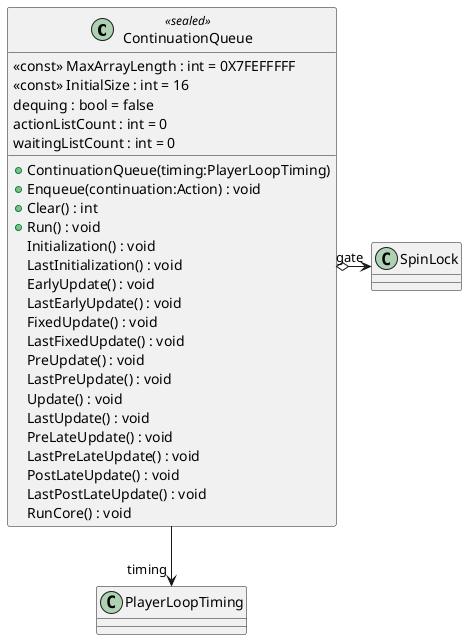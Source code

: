 @startuml
class ContinuationQueue <<sealed>> {
    <<const>> MaxArrayLength : int = 0X7FEFFFFF
    <<const>> InitialSize : int = 16
    dequing : bool = false
    actionListCount : int = 0
    waitingListCount : int = 0
    + ContinuationQueue(timing:PlayerLoopTiming)
    + Enqueue(continuation:Action) : void
    + Clear() : int
    + Run() : void
    Initialization() : void
    LastInitialization() : void
    EarlyUpdate() : void
    LastEarlyUpdate() : void
    FixedUpdate() : void
    LastFixedUpdate() : void
    PreUpdate() : void
    LastPreUpdate() : void
    Update() : void
    LastUpdate() : void
    PreLateUpdate() : void
    LastPreLateUpdate() : void
    PostLateUpdate() : void
    LastPostLateUpdate() : void
    RunCore() : void
}
ContinuationQueue --> "timing" PlayerLoopTiming
ContinuationQueue o-> "gate" SpinLock
@enduml
